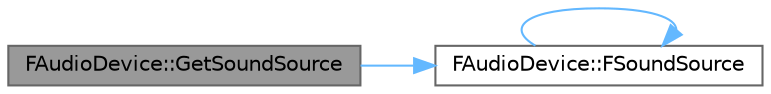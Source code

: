 digraph "FAudioDevice::GetSoundSource"
{
 // INTERACTIVE_SVG=YES
 // LATEX_PDF_SIZE
  bgcolor="transparent";
  edge [fontname=Helvetica,fontsize=10,labelfontname=Helvetica,labelfontsize=10];
  node [fontname=Helvetica,fontsize=10,shape=box,height=0.2,width=0.4];
  rankdir="LR";
  Node1 [id="Node000001",label="FAudioDevice::GetSoundSource",height=0.2,width=0.4,color="gray40", fillcolor="grey60", style="filled", fontcolor="black",tooltip=" "];
  Node1 -> Node2 [id="edge1_Node000001_Node000002",color="steelblue1",style="solid",tooltip=" "];
  Node2 [id="Node000002",label="FAudioDevice::FSoundSource",height=0.2,width=0.4,color="grey40", fillcolor="white", style="filled",URL="$d7/db1/classFAudioDevice.html#a365d700efb1c5577a65d4edecdf05244",tooltip=" "];
  Node2 -> Node2 [id="edge2_Node000002_Node000002",color="steelblue1",style="solid",tooltip=" "];
}
